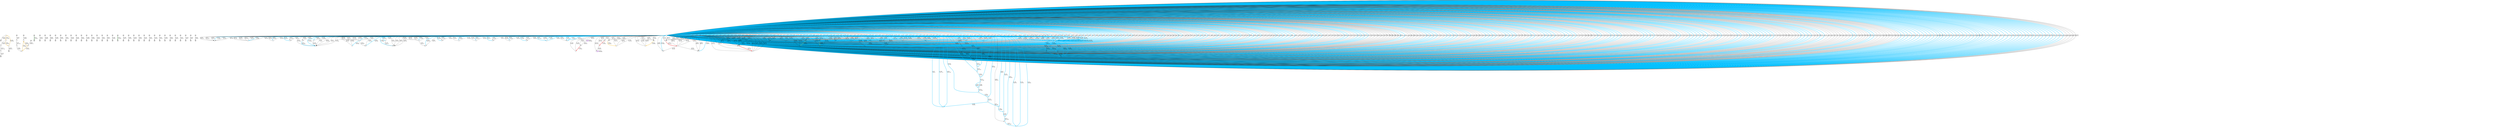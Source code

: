 digraph {
nodesep = 0.5;
node [shape = circle, label = "", height = 0.3];
"0" [style = "filled", fillcolor = "grey"];
"1" [style = "filled", fillcolor = "grey"];
"2" [style = "filled", fillcolor = "grey"];
"3" [style = "filled", fillcolor = "grey"];
"4" [style = "filled", fillcolor = "grey"];
"5" [style = "filled", fillcolor = "grey"];
"6" [style = "filled", fillcolor = "grey"];
"7" [style = "filled", fillcolor = "grey"];
"8" [style = "filled", fillcolor = "grey"];
"9" [style = "filled", fillcolor = "grey"];
"10" [style = "filled", fillcolor = "grey"];
"11" [style = "filled", fillcolor = "grey"];
"12" [style = "filled", fillcolor = "grey"];
"13" [style = "filled", fillcolor = "grey"];
"14" [style = "filled", fillcolor = "grey"];
"15" [style = "filled", fillcolor = "grey"];
"16" [style = "filled", fillcolor = "grey"];
"17" [style = "filled", fillcolor = "grey"];
"18" [style = "filled", fillcolor = "grey"];
"19" [style = "filled", fillcolor = "grey"];
"20" [style = "filled", fillcolor = "grey"];
"21" [style = "filled", fillcolor = "grey"];
"22" [style = "filled", fillcolor = "grey"];
"23" [style = "filled", fillcolor = "grey"];
"24" [style = "filled", fillcolor = "grey"];
"25" [style = "filled", fillcolor = "grey"];
"26" [style = "filled", fillcolor = "grey"];
"27" [style = "filled", fillcolor = "grey"];
"28" [style = "filled", fillcolor = "grey"];
"29" [style = "filled", fillcolor = "grey"];
"30" [style = "filled", fillcolor = "grey"];
"31" [style = "filled", fillcolor = "grey"];
"32" [style = "filled", fillcolor = "grey"];
"33" [style = "filled", fillcolor = "grey"];
"34" [style = "filled", fillcolor = "grey"];
"35" [style = "filled", fillcolor = "grey"];
"36" [style = "filled", fillcolor = "grey"];
"37" [style = "filled", fillcolor = "grey"];
"38" [style = "filled", fillcolor = "grey"];
"39" [style = "filled", fillcolor = "grey"];
"40" [style = "filled", fillcolor = "grey"];
"41" [style = "filled", fillcolor = "grey"];
"42" [style = "filled", fillcolor = "grey"];
"43" [style = "filled", fillcolor = "grey"];
"44" [style = "filled", fillcolor = "grey"];
"45" [style = "filled", fillcolor = "grey"];
"46" [style = "filled", fillcolor = "grey"];
"47" [style = "filled", fillcolor = "grey"];
"48" [style = "filled", fillcolor = "grey"];
"49" [style = "filled", fillcolor = "grey"];
"50" [style = "filled", fillcolor = "grey"];
"51" [style = "filled", fillcolor = "grey"];
"52" [style = "filled", fillcolor = "grey"];
"53" [style = "filled", fillcolor = "grey"];
"54" [style = "filled", fillcolor = "grey"];
"55" [style = "filled", fillcolor = "grey"];
"56" [style = "filled", fillcolor = "grey"];
"57" [style = "filled", fillcolor = "grey"];
"58" [style = "filled", fillcolor = "grey"];
"59" [style = "filled", fillcolor = "grey"];
"60" [style = "filled", fillcolor = "grey"];
"61" [style = "filled", fillcolor = "grey"];
"62" [style = "filled", fillcolor = "grey"];
"63" [style = "filled", fillcolor = "grey"];
"64" [style = "filled", fillcolor = "grey"];
"65" [style = "filled", fillcolor = "grey"];
"66" [style = "filled", fillcolor = "grey"];
"67" [style = "filled", fillcolor = "grey"];
"68" [style = "filled", fillcolor = "grey"];
"69" [style = "filled", fillcolor = "grey"];
"70" -> "70" [label = "id 1\l0.6k 17442x", color = "deepskyblue1" , penwidth = 3] ;
"70" -> "70" [label = "id -1\l0.6k 17442x", color = "deepskyblue1" , penwidth = 3] ;
"70" -> "70" [label = "id 2\l15k 17x", color = "black"] ;
"70" -> "70" [label = "id -2\l15k 17x", color = "black"] ;
"70" -> "70" [label = "id 3\l3.5k 23x", color = "deepskyblue1" , penwidth = 3] ;
"70" -> "70" [label = "id -3\l3.5k 23x", color = "deepskyblue1" , penwidth = 3] ;
"70" -> "70" [label = "id 4\l0.6k 340x", color = "deepskyblue1" , penwidth = 3] ;
"70" -> "70" [label = "id -4\l0.6k 340x", color = "deepskyblue1" , penwidth = 3] ;
"70" -> "70" [label = "id 5\l8k 24x", color = "black"] ;
"70" -> "70" [label = "id -5\l8k 24x", color = "black"] ;
"70" -> "70" [label = "id 6\l0.9k 298x", color = "deepskyblue1" , penwidth = 3] ;
"70" -> "70" [label = "id -6\l0.9k 298x", color = "deepskyblue1" , penwidth = 3] ;
"70" -> "70" [label = "id 7\l1.9k 16x", color = "deepskyblue1" , penwidth = 3] ;
"70" -> "70" [label = "id -7\l1.9k 16x", color = "deepskyblue1" , penwidth = 3] ;
"70" -> "70" [label = "id 8\l1.2k 521x", color = "deepskyblue1" , penwidth = 3] ;
"70" -> "70" [label = "id -8\l1.2k 521x", color = "deepskyblue1" , penwidth = 3] ;
"70" -> "70" [label = "id 9\l1.7k 24x", color = "deepskyblue1" , penwidth = 3] ;
"70" -> "70" [label = "id -9\l1.7k 24x", color = "deepskyblue1" , penwidth = 3] ;
"70" -> "70" [label = "id 10\l1.1k 619x", color = "deepskyblue1" , penwidth = 3] ;
"70" -> "70" [label = "id -10\l1.1k 619x", color = "deepskyblue1" , penwidth = 3] ;
"70" -> "70" [label = "id 11\l0.8k 33x", color = "deepskyblue1" , penwidth = 3] ;
"70" -> "70" [label = "id -11\l0.8k 33x", color = "deepskyblue1" , penwidth = 3] ;
"70" -> "70" [label = "id 12\l8k 23x", color = "black"] ;
"70" -> "70" [label = "id -12\l8k 23x", color = "black"] ;
"70" -> "70" [label = "id 13\l10k 30x", color = "black"] ;
"70" -> "70" [label = "id -13\l10k 30x", color = "black"] ;
"70" -> "70" [label = "id 14\l7k 21x", color = "black"] ;
"70" -> "70" [label = "id -14\l7k 21x", color = "black"] ;
"70" -> "70" [label = "id 15\l0.6k 80x", color = "deepskyblue1" , penwidth = 3] ;
"70" -> "70" [label = "id -15\l0.6k 80x", color = "deepskyblue1" , penwidth = 3] ;
"70" -> "70" [label = "id 16\l1.9k 42x", color = "deepskyblue1" , penwidth = 3] ;
"70" -> "70" [label = "id -16\l1.9k 42x", color = "deepskyblue1" , penwidth = 3] ;
"70" -> "70" [label = "id 17\l14k 22x", color = "black"] ;
"70" -> "70" [label = "id -17\l14k 22x", color = "black"] ;
"70" -> "70" [label = "id 18\l38k 21x", color = "black"] ;
"70" -> "70" [label = "id -18\l38k 21x", color = "black"] ;
"70" -> "70" [label = "id 19\l3.6k 24x", color = "deepskyblue1" , penwidth = 3] ;
"70" -> "70" [label = "id -19\l3.6k 24x", color = "deepskyblue1" , penwidth = 3] ;
"70" -> "70" [label = "id 20\l12k 23x", color = "black"] ;
"70" -> "70" [label = "id -20\l12k 23x", color = "black"] ;
"70" -> "70" [label = "id 21\l3.2k 24x", color = "deepskyblue1" , penwidth = 3] ;
"70" -> "70" [label = "id -21\l3.2k 24x", color = "deepskyblue1" , penwidth = 3] ;
"70" -> "70" [label = "id 22\l0.8k 54x", color = "deepskyblue1" , penwidth = 3] ;
"70" -> "70" [label = "id -22\l0.8k 54x", color = "deepskyblue1" , penwidth = 3] ;
"70" -> "70" [label = "id 23\l38k 21x", color = "black"] ;
"70" -> "70" [label = "id -23\l38k 21x", color = "black"] ;
"70" -> "70" [label = "id 24\l5.0k 22x", color = "deepskyblue1" , penwidth = 3] ;
"70" -> "70" [label = "id -24\l5.0k 22x", color = "deepskyblue1" , penwidth = 3] ;
"70" -> "70" [label = "id 25\l0.8k 21x", color = "deepskyblue1" , penwidth = 3] ;
"70" -> "70" [label = "id -25\l0.8k 21x", color = "deepskyblue1" , penwidth = 3] ;
"70" -> "70" [label = "id 26\l1.2k 21x", color = "deepskyblue1" , penwidth = 3] ;
"70" -> "70" [label = "id -26\l1.2k 21x", color = "deepskyblue1" , penwidth = 3] ;
"70" -> "70" [label = "id 27\l4.3k 22x", color = "deepskyblue1" , penwidth = 3] ;
"70" -> "70" [label = "id -27\l4.3k 22x", color = "deepskyblue1" , penwidth = 3] ;
"70" -> "70" [label = "id 28\l15k 24x", color = "black"] ;
"70" -> "70" [label = "id -28\l15k 24x", color = "black"] ;
"70" -> "70" [label = "id 29\l6k 12x", color = "black"] ;
"70" -> "70" [label = "id -29\l6k 12x", color = "black"] ;
"70" -> "70" [label = "id 30\l12k 18x", color = "black"] ;
"70" -> "70" [label = "id -30\l12k 18x", color = "black"] ;
"70" -> "70" [label = "id 31\l1.9k 22x", color = "deepskyblue1" , penwidth = 3] ;
"70" -> "70" [label = "id -31\l1.9k 22x", color = "deepskyblue1" , penwidth = 3] ;
"70" -> "70" [label = "id 32\l0.9k 22x", color = "deepskyblue1" , penwidth = 3] ;
"70" -> "70" [label = "id -32\l0.9k 22x", color = "deepskyblue1" , penwidth = 3] ;
"70" -> "70" [label = "id 33\l6k 21x", color = "black"] ;
"70" -> "70" [label = "id -33\l6k 21x", color = "black"] ;
"70" -> "70" [label = "id 34\l0.9k 26x", color = "deepskyblue1" , penwidth = 3] ;
"70" -> "70" [label = "id -34\l0.9k 26x", color = "deepskyblue1" , penwidth = 3] ;
"70" -> "70" [label = "id 35\l1.2k 218x", color = "deepskyblue1" , penwidth = 3] ;
"70" -> "70" [label = "id -35\l1.2k 218x", color = "deepskyblue1" , penwidth = 3] ;
"70" -> "70" [label = "id 36\l2.6k 17x", color = "deepskyblue1" , penwidth = 3] ;
"70" -> "70" [label = "id -36\l2.6k 17x", color = "deepskyblue1" , penwidth = 3] ;
"70" -> "70" [label = "id 37\l1.9k 21x", color = "deepskyblue1" , penwidth = 3] ;
"70" -> "70" [label = "id -37\l1.9k 21x", color = "deepskyblue1" , penwidth = 3] ;
"70" -> "70" [label = "id 38\l1.8k 21x", color = "deepskyblue1" , penwidth = 3] ;
"70" -> "70" [label = "id -38\l1.8k 21x", color = "deepskyblue1" , penwidth = 3] ;
"70" -> "70" [label = "id 39\l10k 23x", color = "black"] ;
"70" -> "70" [label = "id -39\l10k 23x", color = "black"] ;
"70" -> "70" [label = "id 40\l20k 24x", color = "black"] ;
"70" -> "70" [label = "id -40\l20k 24x", color = "black"] ;
"70" -> "70" [label = "id 41\l0.5k 906x", color = "deepskyblue1" , penwidth = 3] ;
"70" -> "70" [label = "id -41\l0.5k 906x", color = "deepskyblue1" , penwidth = 3] ;
"70" -> "70" [label = "id 42\l17k 20x", color = "black"] ;
"70" -> "70" [label = "id -42\l17k 20x", color = "black"] ;
"70" -> "70" [label = "id 43\l18k 22x", color = "black"] ;
"70" -> "70" [label = "id -43\l18k 22x", color = "black"] ;
"70" -> "70" [label = "id 44\l3.0k 23x", color = "deepskyblue1" , penwidth = 3] ;
"70" -> "70" [label = "id -44\l3.0k 23x", color = "deepskyblue1" , penwidth = 3] ;
"70" -> "70" [label = "id 45\l1.1k 222x", color = "deepskyblue1" , penwidth = 3] ;
"70" -> "70" [label = "id -45\l1.1k 222x", color = "deepskyblue1" , penwidth = 3] ;
"70" -> "70" [label = "id 46\l24k 22x", color = "black"] ;
"70" -> "70" [label = "id -46\l24k 22x", color = "black"] ;
"70" -> "70" [label = "id 47\l2.4k 21x", color = "deepskyblue1" , penwidth = 3] ;
"70" -> "70" [label = "id -47\l2.4k 21x", color = "deepskyblue1" , penwidth = 3] ;
"70" -> "70" [label = "id 48\l13k 22x", color = "black"] ;
"70" -> "70" [label = "id -48\l13k 22x", color = "black"] ;
"70" -> "70" [label = "id 49\l10k 23x", color = "black"] ;
"70" -> "70" [label = "id -49\l10k 23x", color = "black"] ;
"70" -> "70" [label = "id 50\l0.7k 240x", color = "deepskyblue1" , penwidth = 3] ;
"70" -> "70" [label = "id -50\l0.7k 240x", color = "deepskyblue1" , penwidth = 3] ;
"70" -> "70" [label = "id 51\l4.1k 24x", color = "deepskyblue1" , penwidth = 3] ;
"70" -> "70" [label = "id -51\l4.1k 24x", color = "deepskyblue1" , penwidth = 3] ;
"70" -> "70" [label = "id 52\l0.6k 1475x", color = "deepskyblue1" , penwidth = 3] ;
"70" -> "70" [label = "id -52\l0.6k 1475x", color = "deepskyblue1" , penwidth = 3] ;
"70" -> "70" [label = "id 53\l2.2k 21x", color = "deepskyblue1" , penwidth = 3] ;
"70" -> "70" [label = "id -53\l2.2k 21x", color = "deepskyblue1" , penwidth = 3] ;
"70" -> "70" [label = "id 54\l7k 23x", color = "black"] ;
"70" -> "70" [label = "id -54\l7k 23x", color = "black"] ;
"70" -> "70" [label = "id 55\l51k 19x", color = "black"] ;
"70" -> "70" [label = "id -55\l51k 19x", color = "black"] ;
"70" -> "70" [label = "id 56\l6k 21x", color = "black"] ;
"70" -> "70" [label = "id -56\l6k 21x", color = "black"] ;
"70" -> "70" [label = "id 57\l4.1k 22x", color = "deepskyblue1" , penwidth = 3] ;
"70" -> "70" [label = "id -57\l4.1k 22x", color = "deepskyblue1" , penwidth = 3] ;
"70" -> "70" [label = "id 58\l25k 20x", color = "black"] ;
"70" -> "70" [label = "id -58\l25k 20x", color = "black"] ;
"70" -> "70" [label = "id 59\l0.8k 24x", color = "deepskyblue1" , penwidth = 3] ;
"70" -> "70" [label = "id -59\l0.8k 24x", color = "deepskyblue1" , penwidth = 3] ;
"70" -> "70" [label = "id 60\l0.5k 276x", color = "deepskyblue1" , penwidth = 3] ;
"70" -> "70" [label = "id -60\l0.5k 276x", color = "deepskyblue1" , penwidth = 3] ;
"70" -> "70" [label = "id 61\l26k 20x", color = "black"] ;
"70" -> "70" [label = "id -61\l26k 20x", color = "black"] ;
"70" -> "70" [label = "id 62\l2.2k 19x", color = "deepskyblue1" , penwidth = 3] ;
"70" -> "70" [label = "id -62\l2.2k 19x", color = "deepskyblue1" , penwidth = 3] ;
"70" -> "70" [label = "id 63\l0.7k 77x", color = "deepskyblue1" , penwidth = 3] ;
"70" -> "70" [label = "id -63\l0.7k 77x", color = "deepskyblue1" , penwidth = 3] ;
"70" -> "70" [label = "id 64\l1.0k 28x", color = "deepskyblue1" , penwidth = 3] ;
"70" -> "70" [label = "id -64\l1.0k 28x", color = "deepskyblue1" , penwidth = 3] ;
"70" -> "70" [label = "id 65\l4.2k 27x", color = "deepskyblue1" , penwidth = 3] ;
"70" -> "70" [label = "id -65\l4.2k 27x", color = "deepskyblue1" , penwidth = 3] ;
"70" -> "70" [label = "id 66\l1.9k 42x", color = "deepskyblue1" , penwidth = 3] ;
"70" -> "70" [label = "id -66\l1.9k 42x", color = "deepskyblue1" , penwidth = 3] ;
"70" -> "70" [label = "id 67\l0.5k 5x", color = "deepskyblue1" , penwidth = 3] ;
"70" -> "70" [label = "id -67\l0.5k 5x", color = "deepskyblue1" , penwidth = 3] ;
"70" -> "70" [label = "id 68\l1.2k 19x", color = "deepskyblue1" , penwidth = 3] ;
"70" -> "70" [label = "id -68\l1.2k 19x", color = "deepskyblue1" , penwidth = 3] ;
"70" -> "70" [label = "id 69\l0.9k 14x", color = "deepskyblue1" , penwidth = 3] ;
"70" -> "70" [label = "id -69\l0.9k 14x", color = "deepskyblue1" , penwidth = 3] ;
"70" -> "70" [label = "id 70\l22k 13x", color = "black"] ;
"70" -> "70" [label = "id -70\l22k 13x", color = "black"] ;
"70" -> "70" [label = "id 71\l10k 28x", color = "black"] ;
"70" -> "70" [label = "id -71\l10k 28x", color = "black"] ;
"70" -> "70" [label = "id 72\l11k 23x", color = "black"] ;
"70" -> "70" [label = "id -72\l11k 23x", color = "black"] ;
"70" -> "70" [label = "id 73\l2.6k 26x", color = "deepskyblue1" , penwidth = 3] ;
"70" -> "70" [label = "id -73\l2.6k 26x", color = "deepskyblue1" , penwidth = 3] ;
"70" -> "70" [label = "id 74\l0.7k 3x", color = "deepskyblue1" , penwidth = 3] ;
"70" -> "70" [label = "id -74\l0.7k 3x", color = "deepskyblue1" , penwidth = 3] ;
"70" -> "70" [label = "id 75\l9k 24x", color = "black"] ;
"70" -> "70" [label = "id -75\l9k 24x", color = "black"] ;
"70" -> "70" [label = "id 76\l9k 19x", color = "black"] ;
"70" -> "70" [label = "id -76\l9k 19x", color = "black"] ;
"70" -> "70" [label = "id 77\l4.4k 24x", color = "deepskyblue1" , penwidth = 3] ;
"70" -> "70" [label = "id -77\l4.4k 24x", color = "deepskyblue1" , penwidth = 3] ;
"70" -> "70" [label = "id 78\l8k 21x", color = "black"] ;
"70" -> "70" [label = "id -78\l8k 21x", color = "black"] ;
"70" -> "70" [label = "id 79\l10k 18x", color = "black"] ;
"70" -> "70" [label = "id -79\l10k 18x", color = "black"] ;
"70" -> "70" [label = "id 80\l2.4k 14x", color = "deepskyblue1" , penwidth = 3] ;
"70" -> "70" [label = "id -80\l2.4k 14x", color = "deepskyblue1" , penwidth = 3] ;
"70" -> "70" [label = "id 81\l1.5k 17x", color = "deepskyblue1" , penwidth = 3] ;
"70" -> "70" [label = "id -81\l1.5k 17x", color = "deepskyblue1" , penwidth = 3] ;
"70" -> "70" [label = "id 82\l30k 20x", color = "black"] ;
"70" -> "70" [label = "id -82\l30k 20x", color = "black"] ;
"70" -> "70" [label = "id 83\l4.2k 12x", color = "deepskyblue1" , penwidth = 3] ;
"70" -> "70" [label = "id -83\l4.2k 12x", color = "deepskyblue1" , penwidth = 3] ;
"70" -> "70" [label = "id 84\l47k 17x", color = "black"] ;
"70" -> "70" [label = "id -84\l47k 17x", color = "black"] ;
"70" -> "70" [label = "id 85\l0.9k 25x", color = "deepskyblue1" , penwidth = 3] ;
"70" -> "70" [label = "id -85\l0.9k 25x", color = "deepskyblue1" , penwidth = 3] ;
"70" -> "70" [label = "id 86\l1.4k 22x", color = "deepskyblue1" , penwidth = 3] ;
"70" -> "70" [label = "id -86\l1.4k 22x", color = "deepskyblue1" , penwidth = 3] ;
"70" -> "70" [label = "id 87\l7k 23x", color = "black"] ;
"70" -> "70" [label = "id -87\l7k 23x", color = "black"] ;
"70" -> "70" [label = "id 88\l0.6k 266x", color = "deepskyblue1" , penwidth = 3] ;
"70" -> "70" [label = "id -88\l0.6k 266x", color = "deepskyblue1" , penwidth = 3] ;
"70" -> "70" [label = "id 89\l3.8k 22x", color = "deepskyblue1" , penwidth = 3] ;
"70" -> "70" [label = "id -89\l3.8k 22x", color = "deepskyblue1" , penwidth = 3] ;
"70" -> "70" [label = "id 90\l13k 26x", color = "black"] ;
"70" -> "70" [label = "id -90\l13k 26x", color = "black"] ;
"70" -> "70" [label = "id 91\l6k 24x", color = "black"] ;
"70" -> "70" [label = "id -91\l6k 24x", color = "black"] ;
"70" -> "70" [label = "id 92\l0.6k 66x", color = "deepskyblue1" , penwidth = 3] ;
"70" -> "70" [label = "id -92\l0.6k 66x", color = "deepskyblue1" , penwidth = 3] ;
"70" -> "70" [label = "id 93\l0.5k 107x", color = "deepskyblue1" , penwidth = 3] ;
"70" -> "70" [label = "id -93\l0.5k 107x", color = "deepskyblue1" , penwidth = 3] ;
"70" -> "70" [label = "id 94\l0.6k 124x", color = "deepskyblue1" , penwidth = 3] ;
"70" -> "70" [label = "id -94\l0.6k 124x", color = "deepskyblue1" , penwidth = 3] ;
"70" -> "70" [label = "id 95\l17k 28x", color = "black"] ;
"70" -> "70" [label = "id -95\l17k 28x", color = "black"] ;
"70" -> "70" [label = "id 96\l11k 18x", color = "black"] ;
"70" -> "70" [label = "id -96\l11k 18x", color = "black"] ;
"70" -> "70" [label = "id 97\l2.2k 18x", color = "deepskyblue1" , penwidth = 3] ;
"70" -> "70" [label = "id -97\l2.2k 18x", color = "deepskyblue1" , penwidth = 3] ;
"70" -> "70" [label = "id 98\l0.8k 26x", color = "deepskyblue1" , penwidth = 3] ;
"70" -> "70" [label = "id -98\l0.8k 26x", color = "deepskyblue1" , penwidth = 3] ;
"70" -> "70" [label = "id 99\l18k 17x", color = "black"] ;
"70" -> "70" [label = "id -99\l18k 17x", color = "black"] ;
"70" -> "70" [label = "id 100\l12k 16x", color = "black"] ;
"70" -> "70" [label = "id -100\l12k 16x", color = "black"] ;
"70" -> "70" [label = "id 101\l24k 17x", color = "black"] ;
"70" -> "70" [label = "id -101\l24k 17x", color = "black"] ;
"70" -> "70" [label = "id 102\l0.5k 20x", color = "deepskyblue1" , penwidth = 3] ;
"70" -> "70" [label = "id -102\l0.5k 20x", color = "deepskyblue1" , penwidth = 3] ;
"70" -> "70" [label = "id 103\l11k 24x", color = "black"] ;
"70" -> "70" [label = "id -103\l11k 24x", color = "black"] ;
"70" -> "70" [label = "id 104\l4.4k 23x", color = "deepskyblue1" , penwidth = 3] ;
"70" -> "70" [label = "id -104\l4.4k 23x", color = "deepskyblue1" , penwidth = 3] ;
"70" -> "70" [label = "id 105\l3.1k 14x", color = "deepskyblue1" , penwidth = 3] ;
"70" -> "70" [label = "id -105\l3.1k 14x", color = "deepskyblue1" , penwidth = 3] ;
"70" -> "70" [label = "id 106\l17k 18x", color = "black"] ;
"70" -> "70" [label = "id -106\l17k 18x", color = "black"] ;
"70" -> "70" [label = "id 107\l16k 19x", color = "black"] ;
"70" -> "70" [label = "id -107\l16k 19x", color = "black"] ;
"70" -> "70" [label = "id 108\l7k 17x", color = "black"] ;
"70" -> "70" [label = "id -108\l7k 17x", color = "black"] ;
"70" -> "70" [label = "id 109\l8k 24x", color = "black"] ;
"70" -> "70" [label = "id -109\l8k 24x", color = "black"] ;
"70" -> "70" [label = "id 110\l6k 19x", color = "black"] ;
"70" -> "70" [label = "id -110\l6k 19x", color = "black"] ;
"70" -> "70" [label = "id 111\l0.5k 252x", color = "deepskyblue1" , penwidth = 3] ;
"70" -> "70" [label = "id -111\l0.5k 252x", color = "deepskyblue1" , penwidth = 3] ;
"70" -> "70" [label = "id 112\l6k 24x", color = "black"] ;
"70" -> "70" [label = "id -112\l6k 24x", color = "black"] ;
"70" -> "70" [label = "id 113\l40k 20x", color = "black"] ;
"70" -> "70" [label = "id -113\l40k 20x", color = "black"] ;
"70" -> "70" [label = "id 114\l23k 24x", color = "black"] ;
"70" -> "70" [label = "id -114\l23k 24x", color = "black"] ;
"70" -> "70" [label = "id 115\l0.6k 44x", color = "deepskyblue1" , penwidth = 3] ;
"70" -> "70" [label = "id -115\l0.6k 44x", color = "deepskyblue1" , penwidth = 3] ;
"70" -> "70" [label = "id 116\l1.0k 16x", color = "deepskyblue1" , penwidth = 3] ;
"70" -> "70" [label = "id -116\l1.0k 16x", color = "deepskyblue1" , penwidth = 3] ;
"70" -> "70" [label = "id 117\l15k 25x", color = "black"] ;
"70" -> "70" [label = "id -117\l15k 25x", color = "black"] ;
"70" -> "70" [label = "id 118\l1.3k 19x", color = "deepskyblue1" , penwidth = 3] ;
"70" -> "70" [label = "id -118\l1.3k 19x", color = "deepskyblue1" , penwidth = 3] ;
"70" -> "70" [label = "id 119\l0.5k 61x", color = "deepskyblue1" , penwidth = 3] ;
"70" -> "70" [label = "id -119\l0.5k 61x", color = "deepskyblue1" , penwidth = 3] ;
"70" -> "70" [label = "id 120\l13k 22x", color = "black"] ;
"70" -> "70" [label = "id -120\l13k 22x", color = "black"] ;
"70" -> "70" [label = "id 121\l0.9k 30x", color = "deepskyblue1" , penwidth = 3] ;
"70" -> "70" [label = "id -121\l0.9k 30x", color = "deepskyblue1" , penwidth = 3] ;
"70" -> "70" [label = "id 122\l6k 23x", color = "black"] ;
"70" -> "70" [label = "id -122\l6k 23x", color = "black"] ;
"70" -> "70" [label = "id 123\l26k 20x", color = "black"] ;
"70" -> "70" [label = "id -123\l26k 20x", color = "black"] ;
"70" -> "70" [label = "id 124\l0.6k 23x", color = "deepskyblue1" , penwidth = 3] ;
"70" -> "70" [label = "id -124\l0.6k 23x", color = "deepskyblue1" , penwidth = 3] ;
"70" -> "70" [label = "id 125\l2.3k 22x", color = "deepskyblue1" , penwidth = 3] ;
"70" -> "70" [label = "id -125\l2.3k 22x", color = "deepskyblue1" , penwidth = 3] ;
"70" -> "70" [label = "id 126\l66k 23x", color = "black"] ;
"70" -> "70" [label = "id -126\l66k 23x", color = "black"] ;
"70" -> "70" [label = "id 127\l0.5k 19x", color = "deepskyblue1" , penwidth = 3] ;
"70" -> "70" [label = "id -127\l0.5k 19x", color = "deepskyblue1" , penwidth = 3] ;
"70" -> "70" [label = "id 128\l0.5k 19x", color = "deepskyblue1" , penwidth = 3] ;
"70" -> "70" [label = "id -128\l0.5k 19x", color = "deepskyblue1" , penwidth = 3] ;
"70" -> "70" [label = "id 129\l7k 14x", color = "black"] ;
"70" -> "70" [label = "id -129\l7k 14x", color = "black"] ;
"70" -> "70" [label = "id 130\l10k 16x", color = "black"] ;
"70" -> "70" [label = "id -130\l10k 16x", color = "black"] ;
"70" -> "70" [label = "id 131\l1.2k 21x", color = "deepskyblue1" , penwidth = 3] ;
"70" -> "70" [label = "id -131\l1.2k 21x", color = "deepskyblue1" , penwidth = 3] ;
"70" -> "70" [label = "id 132\l82k 17x", color = "black"] ;
"70" -> "70" [label = "id -132\l82k 17x", color = "black"] ;
"70" -> "70" [label = "id 133\l0.5k 19x", color = "deepskyblue1" , penwidth = 3] ;
"70" -> "70" [label = "id -133\l0.5k 19x", color = "deepskyblue1" , penwidth = 3] ;
"70" -> "70" [label = "id 134\l4.6k 13x", color = "deepskyblue1" , penwidth = 3] ;
"70" -> "70" [label = "id -134\l4.6k 13x", color = "deepskyblue1" , penwidth = 3] ;
"70" -> "70" [label = "id 135\l10k 19x", color = "black"] ;
"70" -> "70" [label = "id -135\l10k 19x", color = "black"] ;
"70" -> "70" [label = "id 136\l0.6k 183x", color = "deepskyblue1" , penwidth = 3] ;
"70" -> "70" [label = "id -136\l0.6k 183x", color = "deepskyblue1" , penwidth = 3] ;
"70" -> "70" [label = "id 137\l1.0k 27x", color = "deepskyblue1" , penwidth = 3] ;
"70" -> "70" [label = "id -137\l1.0k 27x", color = "deepskyblue1" , penwidth = 3] ;
"70" -> "70" [label = "id 138\l17k 23x", color = "black"] ;
"70" -> "70" [label = "id -138\l17k 23x", color = "black"] ;
"70" -> "70" [label = "id 139\l8k 24x", color = "black"] ;
"70" -> "70" [label = "id -139\l8k 24x", color = "black"] ;
"70" -> "70" [label = "id 140\l40k 17x", color = "black"] ;
"70" -> "70" [label = "id -140\l40k 17x", color = "black"] ;
"70" -> "70" [label = "id 141\l0.9k 23x", color = "deepskyblue1" , penwidth = 3] ;
"70" -> "70" [label = "id -141\l0.9k 23x", color = "deepskyblue1" , penwidth = 3] ;
"70" -> "70" [label = "id 142\l25k 20x", color = "black"] ;
"70" -> "70" [label = "id -142\l25k 20x", color = "black"] ;
"70" -> "70" [label = "id 143\l2.1k 30x", color = "deepskyblue1" , penwidth = 3] ;
"70" -> "70" [label = "id -143\l2.1k 30x", color = "deepskyblue1" , penwidth = 3] ;
"70" -> "70" [label = "id 144\l0.6k 29x", color = "deepskyblue1" , penwidth = 3] ;
"70" -> "70" [label = "id -144\l0.6k 29x", color = "deepskyblue1" , penwidth = 3] ;
"70" -> "70" [label = "id 145\l22k 32x", color = "black"] ;
"70" -> "70" [label = "id -145\l22k 32x", color = "black"] ;
"70" -> "70" [label = "id 146\l39k 22x", color = "black"] ;
"70" -> "70" [label = "id -146\l39k 22x", color = "black"] ;
"70" -> "70" [label = "id 147\l62k 22x", color = "black"] ;
"70" -> "70" [label = "id -147\l62k 22x", color = "black"] ;
"70" -> "70" [label = "id 148\l2.7k 19x", color = "deepskyblue1" , penwidth = 3] ;
"70" -> "70" [label = "id -148\l2.7k 19x", color = "deepskyblue1" , penwidth = 3] ;
"70" -> "70" [label = "id 149\l1.7k 17x", color = "deepskyblue1" , penwidth = 3] ;
"70" -> "70" [label = "id -149\l1.7k 17x", color = "deepskyblue1" , penwidth = 3] ;
"70" -> "70" [label = "id 150\l39k 26x", color = "black"] ;
"70" -> "70" [label = "id -150\l39k 26x", color = "black"] ;
"70" -> "70" [label = "id 151\l11k 29x", color = "black"] ;
"70" -> "70" [label = "id -151\l11k 29x", color = "black"] ;
"70" -> "70" [label = "id 152\l18k 29x", color = "black"] ;
"70" -> "70" [label = "id -152\l18k 29x", color = "black"] ;
"70" -> "70" [label = "id 153\l4.5k 21x", color = "deepskyblue1" , penwidth = 3] ;
"70" -> "70" [label = "id -153\l4.5k 21x", color = "deepskyblue1" , penwidth = 3] ;
"70" -> "70" [label = "id 154\l23k 22x", color = "black"] ;
"70" -> "70" [label = "id -154\l23k 22x", color = "black"] ;
"70" -> "70" [label = "id 155\l1.6k 22x", color = "deepskyblue1" , penwidth = 3] ;
"70" -> "70" [label = "id -155\l1.6k 22x", color = "deepskyblue1" , penwidth = 3] ;
"70" -> "70" [label = "id 156\l1.1k 15x", color = "deepskyblue1" , penwidth = 3] ;
"70" -> "70" [label = "id -156\l1.1k 15x", color = "deepskyblue1" , penwidth = 3] ;
"70" -> "70" [label = "id 157\l0.6k 503x", color = "deepskyblue1" , penwidth = 3] ;
"70" -> "70" [label = "id -157\l0.6k 503x", color = "deepskyblue1" , penwidth = 3] ;
"70" -> "70" [label = "id 158\l11k 28x", color = "black"] ;
"70" -> "70" [label = "id -158\l11k 28x", color = "black"] ;
"70" -> "70" [label = "id 159\l0.5k 31x", color = "deepskyblue1" , penwidth = 3] ;
"70" -> "70" [label = "id -159\l0.5k 31x", color = "deepskyblue1" , penwidth = 3] ;
"70" -> "70" [label = "id 160\l15k 19x", color = "black"] ;
"70" -> "70" [label = "id -160\l15k 19x", color = "black"] ;
"70" -> "70" [label = "id 161\l31k 24x", color = "black"] ;
"70" -> "70" [label = "id -161\l31k 24x", color = "black"] ;
"70" -> "70" [label = "id 162\l2.7k 22x", color = "deepskyblue1" , penwidth = 3] ;
"70" -> "70" [label = "id -162\l2.7k 22x", color = "deepskyblue1" , penwidth = 3] ;
"70" -> "70" [label = "id 163\l7k 21x", color = "black"] ;
"70" -> "70" [label = "id -163\l7k 21x", color = "black"] ;
"70" -> "70" [label = "id 164\l3.2k 25x", color = "deepskyblue1" , penwidth = 3] ;
"70" -> "70" [label = "id -164\l3.2k 25x", color = "deepskyblue1" , penwidth = 3] ;
"70" -> "70" [label = "id 165\l4.9k 26x", color = "deepskyblue1" , penwidth = 3] ;
"70" -> "70" [label = "id -165\l4.9k 26x", color = "deepskyblue1" , penwidth = 3] ;
"70" -> "70" [label = "id 166\l2.8k 19x", color = "deepskyblue1" , penwidth = 3] ;
"70" -> "70" [label = "id -166\l2.8k 19x", color = "deepskyblue1" , penwidth = 3] ;
"70" -> "70" [label = "id 167\l1.4k 17x", color = "deepskyblue1" , penwidth = 3] ;
"70" -> "70" [label = "id -167\l1.4k 17x", color = "deepskyblue1" , penwidth = 3] ;
"70" -> "70" [label = "id 168\l27k 20x", color = "black"] ;
"70" -> "70" [label = "id -168\l27k 20x", color = "black"] ;
"70" -> "70" [label = "id 169\l7k 28x", color = "black"] ;
"70" -> "70" [label = "id -169\l7k 28x", color = "black"] ;
"70" -> "70" [label = "id 170\l15k 20x", color = "black"] ;
"70" -> "70" [label = "id -170\l15k 20x", color = "black"] ;
"70" -> "70" [label = "id 171\l7k 15x", color = "black"] ;
"70" -> "70" [label = "id -171\l7k 15x", color = "black"] ;
"70" -> "70" [label = "id 172\l0.7k 21x", color = "deepskyblue1" , penwidth = 3] ;
"70" -> "70" [label = "id -172\l0.7k 21x", color = "deepskyblue1" , penwidth = 3] ;
"70" -> "70" [label = "id 173\l0.5k 25x", color = "deepskyblue1" , penwidth = 3] ;
"70" -> "70" [label = "id -173\l0.5k 25x", color = "deepskyblue1" , penwidth = 3] ;
"70" -> "70" [label = "id 174\l5k 21x", color = "black"] ;
"70" -> "70" [label = "id -174\l5k 21x", color = "black"] ;
"70" -> "70" [label = "id 175\l0.9k 321x", color = "deepskyblue1" , penwidth = 3] ;
"70" -> "70" [label = "id -175\l0.9k 321x", color = "deepskyblue1" , penwidth = 3] ;
"70" -> "70" [label = "id 176\l26k 21x", color = "black"] ;
"70" -> "70" [label = "id -176\l26k 21x", color = "black"] ;
"70" -> "70" [label = "id 177\l5k 17x", color = "black"] ;
"70" -> "70" [label = "id -177\l5k 17x", color = "black"] ;
"70" -> "70" [label = "id 178\l39k 16x", color = "black"] ;
"70" -> "70" [label = "id -178\l39k 16x", color = "black"] ;
"70" -> "70" [label = "id 179\l15k 22x", color = "black"] ;
"70" -> "70" [label = "id -179\l15k 22x", color = "black"] ;
"70" -> "70" [label = "id 180\l4.4k 23x", color = "deepskyblue1" , penwidth = 3] ;
"70" -> "70" [label = "id -180\l4.4k 23x", color = "deepskyblue1" , penwidth = 3] ;
"70" -> "70" [label = "id 181\l9k 27x", color = "black"] ;
"70" -> "70" [label = "id -181\l9k 27x", color = "black"] ;
"70" -> "70" [label = "id 182\l9k 25x", color = "black"] ;
"70" -> "70" [label = "id -182\l9k 25x", color = "black"] ;
"70" -> "70" [label = "id 183\l1.0k 19x", color = "deepskyblue1" , penwidth = 3] ;
"70" -> "70" [label = "id -183\l1.0k 19x", color = "deepskyblue1" , penwidth = 3] ;
"70" -> "70" [label = "id 184\l11k 24x", color = "black"] ;
"70" -> "70" [label = "id -184\l11k 24x", color = "black"] ;
"70" -> "70" [label = "id 185\l6k 19x", color = "black"] ;
"70" -> "70" [label = "id -185\l6k 19x", color = "black"] ;
"70" -> "70" [label = "id 186\l15k 19x", color = "black"] ;
"70" -> "70" [label = "id -186\l15k 19x", color = "black"] ;
"70" -> "70" [label = "id 187\l8k 23x", color = "black"] ;
"70" -> "70" [label = "id -187\l8k 23x", color = "black"] ;
"70" -> "70" [label = "id 188\l0.9k 62x", color = "deepskyblue1" , penwidth = 3] ;
"70" -> "70" [label = "id -188\l0.9k 62x", color = "deepskyblue1" , penwidth = 3] ;
"70" -> "70" [label = "id 189\l0.6k 894x", color = "deepskyblue1" , penwidth = 3] ;
"70" -> "70" [label = "id -189\l0.6k 894x", color = "deepskyblue1" , penwidth = 3] ;
"70" -> "70" [label = "id 190\l2.0k 100x", color = "deepskyblue1" , penwidth = 3] ;
"70" -> "70" [label = "id -190\l2.0k 100x", color = "deepskyblue1" , penwidth = 3] ;
"70" -> "70" [label = "id 191\l1.6k 83x", color = "deepskyblue1" , penwidth = 3] ;
"70" -> "70" [label = "id -191\l1.6k 83x", color = "deepskyblue1" , penwidth = 3] ;
"70" -> "70" [label = "id 192\l1.4k 75x", color = "deepskyblue1" , penwidth = 3] ;
"70" -> "70" [label = "id -192\l1.4k 75x", color = "deepskyblue1" , penwidth = 3] ;
"70" -> "70" [label = "id 193\l8k 98x", color = "deepskyblue1" , penwidth = 3] ;
"70" -> "70" [label = "id -193\l8k 98x", color = "deepskyblue1" , penwidth = 3] ;
"70" -> "70" [label = "id 194\l0.9k 38x", color = "deepskyblue1" , penwidth = 3] ;
"70" -> "70" [label = "id -194\l0.9k 38x", color = "deepskyblue1" , penwidth = 3] ;
"70" -> "70" [label = "id 195\l1.9k 28x", color = "deepskyblue1" , penwidth = 3] ;
"70" -> "70" [label = "id -195\l1.9k 28x", color = "deepskyblue1" , penwidth = 3] ;
"70" -> "70" [label = "id 196\l1.6k 52x", color = "deepskyblue1" , penwidth = 3] ;
"70" -> "70" [label = "id -196\l1.6k 52x", color = "deepskyblue1" , penwidth = 3] ;
"70" -> "70" [label = "id 197\l1.4k 33x", color = "deepskyblue1" , penwidth = 3] ;
"70" -> "70" [label = "id -197\l1.4k 33x", color = "deepskyblue1" , penwidth = 3] ;
"70" -> "70" [label = "id 198\l0.9k 49x", color = "deepskyblue1" , penwidth = 3] ;
"70" -> "70" [label = "id -198\l0.9k 49x", color = "deepskyblue1" , penwidth = 3] ;
"70" -> "70" [label = "id 199\l8k 60x", color = "deepskyblue1" , penwidth = 3] ;
"70" -> "70" [label = "id -199\l8k 60x", color = "deepskyblue1" , penwidth = 3] ;
"70" -> "70" [label = "id 200\l1.4k 74x", color = "deepskyblue1" , penwidth = 3] ;
"70" -> "70" [label = "id -200\l1.4k 74x", color = "deepskyblue1" , penwidth = 3] ;
"70" -> "70" [label = "id 201\l1.3k 90x", color = "deepskyblue1" , penwidth = 3] ;
"70" -> "70" [label = "id -201\l1.3k 90x", color = "deepskyblue1" , penwidth = 3] ;
"70" -> "70" [label = "id 202\l0.6k 772x", color = "deepskyblue1" , penwidth = 3] ;
"70" -> "70" [label = "id -202\l0.6k 772x", color = "deepskyblue1" , penwidth = 3] ;
"70" -> "70" [label = "id 203\l0.7k 165x", color = "deepskyblue1" , penwidth = 3] ;
"70" -> "70" [label = "id -203\l0.7k 165x", color = "deepskyblue1" , penwidth = 3] ;
"70" -> "70" [label = "id 204\l1.5k 62x", color = "deepskyblue1" , penwidth = 3] ;
"70" -> "70" [label = "id -204\l1.5k 62x", color = "deepskyblue1" , penwidth = 3] ;
"70" -> "70" [label = "id 205\l1.9k 72x", color = "deepskyblue1" , penwidth = 3] ;
"70" -> "70" [label = "id -205\l1.9k 72x", color = "deepskyblue1" , penwidth = 3] ;
"70" -> "70" [label = "id 206\l4.1k 64x", color = "deepskyblue1" , penwidth = 3] ;
"70" -> "70" [label = "id -206\l4.1k 64x", color = "deepskyblue1" , penwidth = 3] ;
"70" -> "70" [label = "id 207\l1.9k 54x", color = "deepskyblue1" , penwidth = 3] ;
"70" -> "70" [label = "id -207\l1.9k 54x", color = "deepskyblue1" , penwidth = 3] ;
"70" -> "70" [label = "id 208\l1.0k 50x", color = "deepskyblue1" , penwidth = 3] ;
"70" -> "70" [label = "id -208\l1.0k 50x", color = "deepskyblue1" , penwidth = 3] ;
"70" -> "70" [label = "id 209\l0.5k 70x", color = "deepskyblue1" , penwidth = 3] ;
"70" -> "70" [label = "id -209\l0.5k 70x", color = "deepskyblue1" , penwidth = 3] ;
"70" -> "70" [label = "id 210\l1.3k 61x", color = "deepskyblue1" , penwidth = 3] ;
"70" -> "70" [label = "id -210\l1.3k 61x", color = "deepskyblue1" , penwidth = 3] ;
"70" -> "70" [label = "id 211\l3.5k 63x", color = "deepskyblue1" , penwidth = 3] ;
"70" -> "70" [label = "id -211\l3.5k 63x", color = "deepskyblue1" , penwidth = 3] ;
"70" -> "71" [label = "id 214\l1.9k 13x", color = "black"] ;
"72" -> "70" [label = "id -214\l1.9k 13x", color = "black"] ;
"70" -> "71" [label = "id 215\l52k 19x", color = "black"] ;
"72" -> "70" [label = "id -215\l52k 19x", color = "black"] ;
"70" -> "71" [label = "id 216\l30k 20x", color = "black"] ;
"72" -> "70" [label = "id -216\l30k 20x", color = "black"] ;
"70" -> "71" [label = "id 217\l0.9k 18x", color = "black"] ;
"72" -> "70" [label = "id -217\l0.9k 18x", color = "black"] ;
"70" -> "71" [label = "id 218\l10k 23x", color = "black"] ;
"72" -> "70" [label = "id -218\l10k 23x", color = "black"] ;
"70" -> "72" [label = "id 219\l1.2k 88x", color = "deepskyblue1" , penwidth = 3] ;
"71" -> "70" [label = "id -219\l1.2k 88x", color = "deepskyblue1" , penwidth = 3] ;
"70" -> "73" [label = "id 220\l0.6k 42x", color = "deepskyblue1" , penwidth = 3] ;
"74" -> "70" [label = "id -220\l0.6k 42x", color = "deepskyblue1" , penwidth = 3] ;
"70" -> "74" [label = "id 221\l3.3k 16x", color = "black"] ;
"73" -> "70" [label = "id -221\l3.3k 16x", color = "black"] ;
"70" -> "74" [label = "id 222\l10k 22x", color = "black"] ;
"73" -> "70" [label = "id -222\l10k 22x", color = "black"] ;
"70" -> "75" [label = "id 223\l8k 20x", color = "black"] ;
"76" -> "70" [label = "id -223\l8k 20x", color = "black"] ;
"70" -> "75" [label = "id 224\l2.2k 26x", color = "black"] ;
"76" -> "70" [label = "id -224\l2.2k 26x", color = "black"] ;
"70" -> "77" [label = "id 225\l7k 21x", color = "black"] ;
"78" -> "70" [label = "id -225\l7k 21x", color = "black"] ;
"70" -> "77" [label = "id 226\l36k 19x", color = "black"] ;
"78" -> "70" [label = "id -226\l36k 19x", color = "black"] ;
"70" -> "77" [label = "id 227\l14k 22x", color = "black"] ;
"78" -> "70" [label = "id -227\l14k 22x", color = "black"] ;
"70" -> "77" [label = "id 228\l0.7k 20x", color = "black"] ;
"78" -> "70" [label = "id -228\l0.7k 20x", color = "black"] ;
"70" -> "77" [label = "id 229\l4.7k 24x", color = "black"] ;
"78" -> "70" [label = "id -229\l4.7k 24x", color = "black"] ;
"70" -> "78" [label = "id 230\l1.1k 166x", color = "deepskyblue1" , penwidth = 3] ;
"77" -> "70" [label = "id -230\l1.1k 166x", color = "deepskyblue1" , penwidth = 3] ;
"70" -> "79" [label = "id 231\l1.4k 21x", color = "black"] ;
"80" -> "70" [label = "id -231\l1.4k 21x", color = "black"] ;
"70" -> "79" [label = "id 232\l1.4k 23x", color = "black"] ;
"80" -> "70" [label = "id -232\l1.4k 23x", color = "black"] ;
"70" -> "79" [label = "id 233\l33k 16x", color = "black"] ;
"80" -> "70" [label = "id -233\l33k 16x", color = "black"] ;
"70" -> "79" [label = "id 234\l14k 19x", color = "black"] ;
"80" -> "70" [label = "id -234\l14k 19x", color = "black"] ;
"70" -> "80" [label = "id 235\l1.1k 96x", color = "deepskyblue1" , penwidth = 3] ;
"79" -> "70" [label = "id -235\l1.1k 96x", color = "deepskyblue1" , penwidth = 3] ;
"70" -> "81" [label = "id 236\l0.7k 25x", color = "black"] ;
"82" -> "70" [label = "id -236\l0.7k 25x", color = "black"] ;
"70" -> "81" [label = "id 237\l1.3k 20x", color = "black"] ;
"82" -> "70" [label = "id -237\l1.3k 20x", color = "black"] ;
"70" -> "82" [label = "id 238\l0.6k 46x", color = "deepskyblue1" , penwidth = 3] ;
"81" -> "70" [label = "id -238\l0.6k 46x", color = "deepskyblue1" , penwidth = 3] ;
"70" -> "83" [label = "id 239\l42k 21x", color = "black"] ;
"84" -> "70" [label = "id -239\l42k 21x", color = "black"] ;
"70" -> "84" [label = "id 240\l0.8k 45x", color = "deepskyblue1" , penwidth = 3] ;
"83" -> "70" [label = "id -240\l0.8k 45x", color = "deepskyblue1" , penwidth = 3] ;
"70" -> "85" [label = "id 241\l0.9k 27x", color = "deepskyblue1" , penwidth = 3] ;
"86" -> "70" [label = "id -241\l0.9k 27x", color = "deepskyblue1" , penwidth = 3] ;
"70" -> "86" [label = "id 242\l21k 20x", color = "black"] ;
"85" -> "70" [label = "id -242\l21k 20x", color = "black"] ;
"70" -> "86" [label = "id 243\l1.3k 17x", color = "black"] ;
"85" -> "70" [label = "id -243\l1.3k 17x", color = "black"] ;
"70" -> "87" [label = "id 244\l1.5k 38x", color = "deepskyblue1" , penwidth = 3] ;
"88" -> "70" [label = "id -244\l1.5k 38x", color = "deepskyblue1" , penwidth = 3] ;
"70" -> "88" [label = "id 245\l1.0k 22x", color = "black"] ;
"87" -> "70" [label = "id -245\l1.0k 22x", color = "black"] ;
"70" -> "88" [label = "id 246\l25k 16x", color = "black"] ;
"87" -> "70" [label = "id -246\l25k 16x", color = "black"] ;
"70" -> "89" [label = "id 247\l1.4k 142x", color = "deepskyblue1" , penwidth = 3] ;
"90" -> "70" [label = "id -247\l1.4k 142x", color = "deepskyblue1" , penwidth = 3] ;
"70" -> "90" [label = "id 248\l3.5k 19x", color = "black"] ;
"89" -> "70" [label = "id -248\l3.5k 19x", color = "black"] ;
"70" -> "90" [label = "id 249\l1.4k 67x", color = "deepskyblue1" , penwidth = 3] ;
"89" -> "70" [label = "id -249\l1.4k 67x", color = "deepskyblue1" , penwidth = 3] ;
"70" -> "91" [label = "id 250\l32k 23x", color = "black"] ;
"92" -> "70" [label = "id -250\l32k 23x", color = "black"] ;
"70" -> "93" [label = "id 251\l14k 19x", color = "black"] ;
"94" -> "70" [label = "id -251\l14k 19x", color = "black"] ;
"70" -> "95" [label = "id 252\l5k 18x", color = "black"] ;
"96" -> "70" [label = "id -252\l5k 18x", color = "black"] ;
"70" -> "95" [label = "id 253\l12k 22x", color = "black"] ;
"96" -> "70" [label = "id -253\l12k 22x", color = "black"] ;
"70" -> "97" [label = "id 254\l45k 15x", color = "black"] ;
"98" -> "70" [label = "id -254\l45k 15x", color = "black"] ;
"70" -> "97" [label = "id 255\l22k 18x", color = "black"] ;
"98" -> "70" [label = "id -255\l22k 18x", color = "black"] ;
"70" -> "97" [label = "id 256\l6k 13x", color = "black"] ;
"98" -> "70" [label = "id -256\l6k 13x", color = "black"] ;
"70" -> "99" [label = "id 257\l2.7k 17x", color = "black"] ;
"100" -> "70" [label = "id -257\l2.7k 17x", color = "black"] ;
"70" -> "99" [label = "id 258\l38k 22x", color = "black"] ;
"100" -> "70" [label = "id -258\l38k 22x", color = "black"] ;
"70" -> "99" [label = "id 259\l21k 19x", color = "black"] ;
"100" -> "70" [label = "id -259\l21k 19x", color = "black"] ;
"70" -> "101" [label = "id 260\l8k 25x", color = "black"] ;
"102" -> "70" [label = "id -260\l8k 25x", color = "black"] ;
"70" -> "102" [label = "id 261\l0.7k 38x", color = "deepskyblue1" , penwidth = 3] ;
"101" -> "70" [label = "id -261\l0.7k 38x", color = "deepskyblue1" , penwidth = 3] ;
"70" -> "103" [label = "id 262\l0.8k 28x", color = "deepskyblue1" , penwidth = 3] ;
"104" -> "70" [label = "id -262\l0.8k 28x", color = "deepskyblue1" , penwidth = 3] ;
"70" -> "104" [label = "id 263\l2.2k 16x", color = "black"] ;
"103" -> "70" [label = "id -263\l2.2k 16x", color = "black"] ;
"70" -> "105" [label = "id 264\l2.2k 13x", color = "black"] ;
"106" -> "70" [label = "id -264\l2.2k 13x", color = "black"] ;
"70" -> "105" [label = "id 265\l2.9k 21x", color = "black"] ;
"106" -> "70" [label = "id -265\l2.9k 21x", color = "black"] ;
"70" -> "106" [label = "id 266\l1.1k 31x", color = "deepskyblue1" , penwidth = 3] ;
"105" -> "70" [label = "id -266\l1.1k 31x", color = "deepskyblue1" , penwidth = 3] ;
"70" -> "107" [label = "id 267\l2.1k 20x", color = "black"] ;
"108" -> "70" [label = "id -267\l2.1k 20x", color = "black"] ;
"70" -> "107" [label = "id 268\l4.8k 22x", color = "black"] ;
"108" -> "70" [label = "id -268\l4.8k 22x", color = "black"] ;
"70" -> "109" [label = "id 269\l1.6k 22x", color = "black"] ;
"110" -> "70" [label = "id -269\l1.6k 22x", color = "black"] ;
"70" -> "109" [label = "id 270\l2.0k 18x", color = "black"] ;
"110" -> "70" [label = "id -270\l2.0k 18x", color = "black"] ;
"70" -> "111" [label = "id 271\l6k 20x", color = "black"] ;
"112" -> "70" [label = "id -271\l6k 20x", color = "black"] ;
"70" -> "111" [label = "id 272\l25k 21x", color = "black"] ;
"112" -> "70" [label = "id -272\l25k 21x", color = "black"] ;
"70" -> "111" [label = "id 273\l0.6k 20x", color = "black"] ;
"112" -> "70" [label = "id -273\l0.6k 20x", color = "black"] ;
"70" -> "111" [label = "id 274\l19k 19x", color = "black"] ;
"112" -> "70" [label = "id -274\l19k 19x", color = "black"] ;
"70" -> "111" [label = "id 275\l4.1k 21x", color = "black"] ;
"112" -> "70" [label = "id -275\l4.1k 21x", color = "black"] ;
"70" -> "111" [label = "id 276\l22k 17x", color = "black"] ;
"112" -> "70" [label = "id -276\l22k 17x", color = "black"] ;
"70" -> "113" [label = "id 277\l49k 18x", color = "black"] ;
"114" -> "70" [label = "id -277\l49k 18x", color = "black"] ;
"70" -> "113" [label = "id 278\l18k 18x", color = "black"] ;
"114" -> "70" [label = "id -278\l18k 18x", color = "black"] ;
"70" -> "113" [label = "id 279\l27k 24x", color = "black"] ;
"114" -> "70" [label = "id -279\l27k 24x", color = "black"] ;
"70" -> "113" [label = "id 280\l21k 20x", color = "black"] ;
"114" -> "70" [label = "id -280\l21k 20x", color = "black"] ;
"70" -> "115" [label = "id 281\l8k 21x", color = "black"] ;
"116" -> "70" [label = "id -281\l8k 21x", color = "black"] ;
"70" -> "115" [label = "id 282\l1.8k 16x", color = "black"] ;
"116" -> "70" [label = "id -282\l1.8k 16x", color = "black"] ;
"70" -> "116" [label = "id 283\l1.2k 34x", color = "deepskyblue1" , penwidth = 3] ;
"115" -> "70" [label = "id -283\l1.2k 34x", color = "deepskyblue1" , penwidth = 3] ;
"70" -> "117" [label = "id 284\l1.2k 57x", color = "deepskyblue1" , penwidth = 3] ;
"118" -> "70" [label = "id -284\l1.2k 57x", color = "deepskyblue1" , penwidth = 3] ;
"70" -> "118" [label = "id 285\l9k 19x", color = "black"] ;
"117" -> "70" [label = "id -285\l9k 19x", color = "black"] ;
"70" -> "118" [label = "id 286\l9k 22x", color = "black"] ;
"117" -> "70" [label = "id -286\l9k 22x", color = "black"] ;
"70" -> "119" [label = "id 287\l70k 20x", color = "black"] ;
"120" -> "70" [label = "id -287\l70k 20x", color = "black"] ;
"70" -> "121" [label = "id 288\l2.9k 26x", color = "black"] ;
"122" -> "70" [label = "id -288\l2.9k 26x", color = "black"] ;
"70" -> "121" [label = "id 289\l10k 50x", color = "deepskyblue1" , penwidth = 3] ;
"122" -> "70" [label = "id -289\l10k 50x", color = "deepskyblue1" , penwidth = 3] ;
"70" -> "123" [label = "id 292\l1.3k 232x", color = "deepskyblue1" , penwidth = 3] ;
"124" -> "70" [label = "id -292\l1.3k 232x", color = "deepskyblue1" , penwidth = 3] ;
"70" -> "124" [label = "id 293\l3.7k 102x", color = "deepskyblue1" , penwidth = 3] ;
"123" -> "70" [label = "id -293\l3.7k 102x", color = "deepskyblue1" , penwidth = 3] ;
"70" -> "124" [label = "id 294\l3.7k 36x", color = "black"] ;
"123" -> "70" [label = "id -294\l3.7k 36x", color = "black"] ;
"70" -> "124" [label = "id 295\l1.8k 88x", color = "deepskyblue1" , penwidth = 3] ;
"123" -> "70" [label = "id -295\l1.8k 88x", color = "deepskyblue1" , penwidth = 3] ;
"70" -> "125" [label = "id 296\l1.6k 122x", color = "deepskyblue1" , penwidth = 3] ;
"126" -> "70" [label = "id -296\l1.6k 122x", color = "deepskyblue1" , penwidth = 3] ;
"70" -> "125" [label = "id 297\l1.6k 2x", color = "deepskyblue1" , penwidth = 3] ;
"126" -> "70" [label = "id -297\l1.6k 2x", color = "deepskyblue1" , penwidth = 3] ;
"70" -> "126" [label = "id 298\l1.1k 177x", color = "deepskyblue1" , penwidth = 3] ;
"125" -> "70" [label = "id -298\l1.1k 177x", color = "deepskyblue1" , penwidth = 3] ;
"70" -> "127" [label = "id 300\l0.7k 111x", color = "deepskyblue1" , penwidth = 3] ;
"127" -> "70" [label = "id -300\l0.7k 111x", color = "deepskyblue1" , penwidth = 3] ;
"70" -> "127" [label = "id 301\l2.7k 52x", color = "deepskyblue1" , penwidth = 3] ;
"127" -> "70" [label = "id -301\l2.7k 52x", color = "deepskyblue1" , penwidth = 3] ;
"70" -> "127" [label = "id 302\l6k 39x", color = "black"] ;
"127" -> "70" [label = "id -302\l6k 39x", color = "black"] ;
"70" -> "127" [label = "id 303\l11k 67x", color = "deepskyblue1" , penwidth = 3] ;
"127" -> "70" [label = "id -303\l11k 67x", color = "deepskyblue1" , penwidth = 3] ;
"70" -> "127" [label = "id 304\l3.5k 72x", color = "deepskyblue1" , penwidth = 3] ;
"127" -> "70" [label = "id -304\l3.5k 72x", color = "deepskyblue1" , penwidth = 3] ;
"70" -> "127" [label = "id 305\l1.3k 73x", color = "deepskyblue1" , penwidth = 3] ;
"127" -> "70" [label = "id -305\l1.3k 73x", color = "deepskyblue1" , penwidth = 3] ;
"70" -> "127" [label = "id 306\l2.1k 63x", color = "deepskyblue1" , penwidth = 3] ;
"127" -> "70" [label = "id -306\l2.1k 63x", color = "deepskyblue1" , penwidth = 3] ;
"70" -> "128" [label = "id 307\l0.6k 58x", color = "deepskyblue1" , penwidth = 3] ;
"129" -> "70" [label = "id -307\l0.6k 58x", color = "deepskyblue1" , penwidth = 3] ;
"70" -> "130" [label = "id 308\l3.9k 41x", color = "black"] ;
"131" -> "70" [label = "id -308\l3.9k 41x", color = "black"] ;
"70" -> "132" [label = "id 309\l3.4k 47x", color = "deepskyblue1" , penwidth = 3] ;
"133" -> "70" [label = "id -309\l3.4k 47x", color = "deepskyblue1" , penwidth = 3] ;
"70" -> "132" [label = "id 310\l1.2k 55x", color = "deepskyblue1" , penwidth = 3] ;
"133" -> "70" [label = "id -310\l1.2k 55x", color = "deepskyblue1" , penwidth = 3] ;
"70" -> "132" [label = "id 311\l3.6k 62x", color = "deepskyblue1" , penwidth = 3] ;
"133" -> "70" [label = "id -311\l3.6k 62x", color = "deepskyblue1" , penwidth = 3] ;
"70" -> "134" [label = "id 312\l10k 58x", color = "deepskyblue1" , penwidth = 3] ;
"135" -> "70" [label = "id -312\l10k 58x", color = "deepskyblue1" , penwidth = 3] ;
"70" -> "136" [label = "id 313\l12k 44x", color = "deepskyblue1" , penwidth = 3] ;
"137" -> "70" [label = "id -313\l12k 44x", color = "deepskyblue1" , penwidth = 3] ;
"70" -> "138" [label = "id 315\l2.6k 52x", color = "deepskyblue1" , penwidth = 3] ;
"139" -> "70" [label = "id -315\l2.6k 52x", color = "deepskyblue1" , penwidth = 3] ;
"70" -> "140" [label = "id 316\l9k 61x", color = "deepskyblue1" , penwidth = 3] ;
"141" -> "70" [label = "id -316\l9k 61x", color = "deepskyblue1" , penwidth = 3] ;
"75" -> "77" [label = "id 317\l0.6k 46x", color = "deepskyblue1" , penwidth = 3] ;
"78" -> "76" [label = "id -317\l0.6k 46x", color = "deepskyblue1" , penwidth = 3] ;
"78" -> "104" [label = "id 318\l3.4k 10x", color = "black"] ;
"103" -> "77" [label = "id -318\l3.4k 10x", color = "black"] ;
"80" -> "83" [label = "id 319\l1.0k 17x", color = "black"] ;
"84" -> "79" [label = "id -319\l1.0k 17x", color = "black"] ;
"91" -> "91" [label = "id 321\l0.9k 86x", color = "darkorchid" , penwidth = 3] ;
"92" -> "92" [label = "id -321\l0.9k 86x", color = "darkorchid" , penwidth = 3] ;
"91" -> "93" [label = "id 322\l24k 22x", color = "black"] ;
"94" -> "92" [label = "id -322\l24k 22x", color = "black"] ;
"93" -> "96" [label = "id 323\l1.1k 35x", color = "red" , penwidth = 3] ;
"95" -> "94" [label = "id -323\l1.1k 35x", color = "red" , penwidth = 3] ;
"97" -> "100" [label = "id 324\l1.2k 50x", color = "darkgoldenrod1" , penwidth = 3] ;
"99" -> "98" [label = "id -324\l1.2k 50x", color = "darkgoldenrod1" , penwidth = 3] ;
"102" -> "113" [label = "id 325\l6k 23x", color = "black"] ;
"114" -> "101" [label = "id -325\l6k 23x", color = "black"] ;
"107" -> "110" [label = "id 326\l1.5k 42x", color = "darkolivegreen3" , penwidth = 3] ;
"109" -> "108" [label = "id -326\l1.5k 42x", color = "darkolivegreen3" , penwidth = 3] ;
"111" -> "114" [label = "id 327\l5k 114x", color = "red" , penwidth = 3] ;
"113" -> "112" [label = "id -327\l5k 114x", color = "red" , penwidth = 3] ;
"114" -> "118" [label = "id 328\l31k 16x", color = "black"] ;
"117" -> "113" [label = "id -328\l31k 16x", color = "black"] ;
"119" -> "122" [label = "id 329\l1.1k 74x", color = "deepskyblue1" , penwidth = 3] ;
"121" -> "120" [label = "id -329\l1.1k 74x", color = "deepskyblue1" , penwidth = 3] ;
"55" -> "54" [label = "id 332\l6k 5x", color = "black"] ;
"68" -> "53" [label = "id -332\l6k 5x", color = "black"] ;
"35" -> "142" [label = "id 336\l5k 1x", color = "black"] ;
"143" -> "49" [label = "id -336\l5k 1x", color = "black"] ;
"142" -> "144" [label = "id 337\l1.3k 174x", color = "black"] ;
"145" -> "143" [label = "id -337\l1.3k 174x", color = "black"] ;
"144" -> "146" [label = "id 339\l1.4k 5x", color = "black"] ;
"147" -> "145" [label = "id -339\l1.4k 5x", color = "black"] ;
"146" -> "148" [label = "id 341\l1.1k 20x", color = "goldenrod" , penwidth = 3] ;
"149" -> "147" [label = "id -341\l1.1k 20x", color = "goldenrod" , penwidth = 3] ;
"147" -> "150" [label = "id 342\l1.3k 23x", color = "goldenrod" , penwidth = 3] ;
"151" -> "146" [label = "id -342\l1.3k 23x", color = "goldenrod" , penwidth = 3] ;
"149" -> "0" [label = "id 344\l1.4k 8x", color = "black"] ;
"1" -> "148" [label = "id -344\l1.4k 8x", color = "black"] ;
"50" -> "48" [label = "id 347\l2.4k 5x", color = "black"] ;
"62" -> "47" [label = "id -347\l2.4k 5x", color = "black"] ;
"126" -> "152" [label = "id 350\l12k 63x", color = "deepskyblue1" , penwidth = 3] ;
"153" -> "125" [label = "id -350\l12k 63x", color = "deepskyblue1" , penwidth = 3] ;
"52" -> "41" [label = "id 351\l2.5k 5x", color = "black"] ;
"40" -> "38" [label = "id -351\l2.5k 5x", color = "black"] ;
"37" -> "63" [label = "id 352\l2.4k 5x", color = "black"] ;
"56" -> "36" [label = "id -352\l2.4k 5x", color = "black"] ;
"65" -> "33" [label = "id 358\l3.4k 5x", color = "black"] ;
"51" -> "32" [label = "id -358\l3.4k 5x", color = "black"] ;
"31" -> "30" [label = "id 360\l2.3k 5x", color = "black"] ;
"58" -> "42" [label = "id -360\l2.3k 5x", color = "black"] ;
"69" -> "24" [label = "id 362\l3.3k 7x", color = "black"] ;
"57" -> "29" [label = "id -362\l3.3k 7x", color = "black"] ;
"127" -> "127" [label = "id 363\l1.1k 503x", color = "deepskyblue1" , penwidth = 3] ;
"127" -> "127" [label = "id -363\l1.1k 503x", color = "deepskyblue1" , penwidth = 3] ;
"127" -> "127" [label = "id 364\l1.2k 54x", color = "deepskyblue1" , penwidth = 3] ;
"127" -> "127" [label = "id -364\l1.2k 54x", color = "deepskyblue1" , penwidth = 3] ;
"127" -> "127" [label = "id 365\l2.2k 56x", color = "deepskyblue1" , penwidth = 3] ;
"127" -> "127" [label = "id -365\l2.2k 56x", color = "deepskyblue1" , penwidth = 3] ;
"127" -> "127" [label = "id 366\l1.0k 69x", color = "deepskyblue1" , penwidth = 3] ;
"127" -> "127" [label = "id -366\l1.0k 69x", color = "deepskyblue1" , penwidth = 3] ;
"127" -> "127" [label = "id 367\l3.4k 49x", color = "deepskyblue1" , penwidth = 3] ;
"127" -> "127" [label = "id -367\l3.4k 49x", color = "deepskyblue1" , penwidth = 3] ;
"127" -> "154" [label = "id 368\l1.1k 272x", color = "deepskyblue1" , penwidth = 3] ;
"155" -> "127" [label = "id -368\l1.1k 272x", color = "deepskyblue1" , penwidth = 3] ;
"127" -> "155" [label = "id 369\l1.7k 136x", color = "deepskyblue1" , penwidth = 3] ;
"154" -> "127" [label = "id -369\l1.7k 136x", color = "deepskyblue1" , penwidth = 3] ;
"127" -> "156" [label = "id 370\l3.9k 70x", color = "deepskyblue1" , penwidth = 3] ;
"157" -> "127" [label = "id -370\l3.9k 70x", color = "deepskyblue1" , penwidth = 3] ;
"154" -> "157" [label = "id 371\l1.2k 108x", color = "deepskyblue1" , penwidth = 3] ;
"156" -> "155" [label = "id -371\l1.2k 108x", color = "deepskyblue1" , penwidth = 3] ;
"154" -> "156" [label = "id 372\l0.9k 35x", color = "black"] ;
"157" -> "155" [label = "id -372\l0.9k 35x", color = "black"] ;
"128" -> "130" [label = "id 373\l4.0k 105x", color = "deepskyblue1" , penwidth = 3] ;
"131" -> "129" [label = "id -373\l4.0k 105x", color = "deepskyblue1" , penwidth = 3] ;
"129" -> "138" [label = "id 374\l6k 58x", color = "deepskyblue1" , penwidth = 3] ;
"139" -> "128" [label = "id -374\l6k 58x", color = "deepskyblue1" , penwidth = 3] ;
"130" -> "133" [label = "id 375\l1.0k 145x", color = "deepskyblue1" , penwidth = 3] ;
"132" -> "131" [label = "id -375\l1.0k 145x", color = "deepskyblue1" , penwidth = 3] ;
"152" -> "135" [label = "id 376\l1.3k 107x", color = "deepskyblue1" , penwidth = 3] ;
"134" -> "153" [label = "id -376\l1.3k 107x", color = "deepskyblue1" , penwidth = 3] ;
"153" -> "140" [label = "id 377\l0.6k 46x", color = "deepskyblue1" , penwidth = 3] ;
"141" -> "152" [label = "id -377\l0.6k 46x", color = "deepskyblue1" , penwidth = 3] ;
"135" -> "136" [label = "id 378\l1.6k 60x", color = "deepskyblue1" , penwidth = 3] ;
"137" -> "134" [label = "id -378\l1.6k 60x", color = "deepskyblue1" , penwidth = 3] ;
"136" -> "158" [label = "id 379\l1.2k 108x", color = "deepskyblue1" , penwidth = 3] ;
"159" -> "137" [label = "id -379\l1.2k 108x", color = "deepskyblue1" , penwidth = 3] ;
"158" -> "159" [label = "id 380\l8k 56x", color = "deepskyblue1" , penwidth = 3] ;
"158" -> "159" [label = "id -380\l8k 56x", color = "deepskyblue1" , penwidth = 3] ;
"138" -> "141" [label = "id 381\l1.1k 99x", color = "deepskyblue1" , penwidth = 3] ;
"140" -> "139" [label = "id -381\l1.1k 99x", color = "deepskyblue1" , penwidth = 3] ;
"67" -> "59" [label = "id 382\l2.3k 6x", color = "black"] ;
"25" -> "64" [label = "id -382\l2.3k 6x", color = "black"] ;
"23" -> "22" [label = "id 387\l2.4k 5x", color = "black"] ;
"21" -> "20" [label = "id -387\l2.4k 5x", color = "black"] ;
"66" -> "19" [label = "id 390\l2.3k 6x", color = "black"] ;
"18" -> "39" [label = "id -390\l2.3k 6x", color = "black"] ;
"17" -> "16" [label = "id 391\l3.0k 6x", color = "black"] ;
"28" -> "15" [label = "id -391\l3.0k 6x", color = "black"] ;
"46" -> "61" [label = "id 393\l2.4k 6x", color = "black"] ;
"14" -> "13" [label = "id -393\l2.4k 6x", color = "black"] ;
"45" -> "151" [label = "id 396\l3.6k 11x", color = "black"] ;
"150" -> "11" [label = "id -396\l3.6k 11x", color = "black"] ;
"60" -> "10" [label = "id 400\l2.3k 5x", color = "black"] ;
"9" -> "8" [label = "id -400\l2.3k 5x", color = "black"] ;
"7" -> "6" [label = "id 406\l2.9k 6x", color = "black"] ;
"5" -> "26" [label = "id -406\l2.9k 6x", color = "black"] ;
"44" -> "12" [label = "id 407\l2.3k 5x", color = "black"] ;
"4" -> "3" [label = "id -407\l2.3k 5x", color = "black"] ;
"43" -> "2" [label = "id 412\l2.7k 65x", color = "darkgreen" , penwidth = 3] ;
"27" -> "34" [label = "id -412\l2.7k 65x", color = "darkgreen" , penwidth = 3] ;
"70" -> "70" [label = "id 414\l26k 24x", color = "black"] ;
"70" -> "70" [label = "id -414\l26k 24x", color = "black"] ;
"70" -> "70" [label = "id 415\l8k 17x", color = "black"] ;
"70" -> "70" [label = "id -415\l8k 17x", color = "black"] ;
"70" -> "90" [label = "id 416\l1.4k 61x", color = "deepskyblue1" , penwidth = 3] ;
"89" -> "70" [label = "id -416\l1.4k 61x", color = "deepskyblue1" , penwidth = 3] ;
"70" -> "119" [label = "id 417\l15k 47x", color = "deepskyblue1" , penwidth = 3] ;
"120" -> "70" [label = "id -417\l15k 47x", color = "deepskyblue1" , penwidth = 3] ;
"148" -> "151" [label = "id 418\l2.9k 39x", color = "goldenrod" , penwidth = 3] ;
"150" -> "149" [label = "id -418\l2.9k 39x", color = "goldenrod" , penwidth = 3] ;
}
